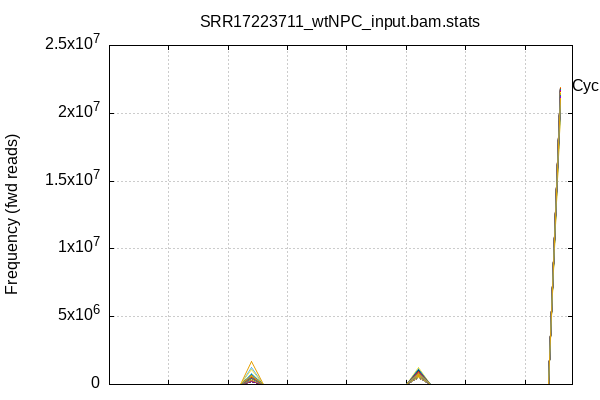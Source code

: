 
            set terminal png size 600,400 truecolor
            set output "SRR17223711_wtNPC_input_stats/quals3.png"
            set grid xtics ytics y2tics back lc rgb "#cccccc"
            set multiplot
            
            set title "SRR17223711_wtNPC_input.bam.stats" noenhanced
            set ylabel "Frequency (fwd reads)"
            set label "Cycle 6" at 38+1,21897331
            unset xlabel
            set xrange [0:39]
            set format x ""
            plot '-' using 1:2:3 with lines linecolor variable title ''
        1	0	1
2	0	1
3	0	1
4	0	1
5	0	1
6	0	1
7	0	1
8	0	1
9	0	1
10	0	1
11	0	1
12	409642	1
13	0	1
14	0	1
15	0	1
16	0	1
17	0	1
18	0	1
19	0	1
20	0	1
21	0	1
22	0	1
23	0	1
24	0	1
25	0	1
26	608706	1
27	0	1
28	0	1
29	0	1
30	0	1
31	0	1
32	0	1
33	0	1
34	0	1
35	0	1
36	0	1
37	0	1
38	21572970	1

1	0	2
2	0	2
3	5077	2
4	0	2
5	0	2
6	0	2
7	0	2
8	0	2
9	0	2
10	0	2
11	0	2
12	321095	2
13	0	2
14	0	2
15	0	2
16	0	2
17	0	2
18	0	2
19	0	2
20	0	2
21	0	2
22	0	2
23	0	2
24	0	2
25	0	2
26	593627	2
27	0	2
28	0	2
29	0	2
30	0	2
31	0	2
32	0	2
33	0	2
34	0	2
35	0	2
36	0	2
37	0	2
38	21671519	2

1	0	3
2	0	3
3	585	3
4	0	3
5	0	3
6	0	3
7	0	3
8	0	3
9	0	3
10	0	3
11	0	3
12	264171	3
13	0	3
14	0	3
15	0	3
16	0	3
17	0	3
18	0	3
19	0	3
20	0	3
21	0	3
22	0	3
23	0	3
24	0	3
25	0	3
26	544613	3
27	0	3
28	0	3
29	0	3
30	0	3
31	0	3
32	0	3
33	0	3
34	0	3
35	0	3
36	0	3
37	0	3
38	21781949	3

1	0	4
2	0	4
3	0	4
4	0	4
5	0	4
6	0	4
7	0	4
8	0	4
9	0	4
10	0	4
11	0	4
12	223909	4
13	0	4
14	0	4
15	0	4
16	0	4
17	0	4
18	0	4
19	0	4
20	0	4
21	0	4
22	0	4
23	0	4
24	0	4
25	0	4
26	507770	4
27	0	4
28	0	4
29	0	4
30	0	4
31	0	4
32	0	4
33	0	4
34	0	4
35	0	4
36	0	4
37	0	4
38	21859639	4

1	0	5
2	0	5
3	0	5
4	0	5
5	0	5
6	0	5
7	0	5
8	0	5
9	0	5
10	0	5
11	0	5
12	214135	5
13	0	5
14	0	5
15	0	5
16	0	5
17	0	5
18	0	5
19	0	5
20	0	5
21	0	5
22	0	5
23	0	5
24	0	5
25	0	5
26	505819	5
27	0	5
28	0	5
29	0	5
30	0	5
31	0	5
32	0	5
33	0	5
34	0	5
35	0	5
36	0	5
37	0	5
38	21871364	5

1	0	6
2	0	6
3	0	6
4	0	6
5	0	6
6	0	6
7	0	6
8	0	6
9	0	6
10	0	6
11	0	6
12	202232	6
13	0	6
14	0	6
15	0	6
16	0	6
17	0	6
18	0	6
19	0	6
20	0	6
21	0	6
22	0	6
23	0	6
24	0	6
25	0	6
26	491755	6
27	0	6
28	0	6
29	0	6
30	0	6
31	0	6
32	0	6
33	0	6
34	0	6
35	0	6
36	0	6
37	0	6
38	21897331	6

1	0	7
2	0	7
3	0	7
4	0	7
5	0	7
6	0	7
7	0	7
8	0	7
9	0	7
10	0	7
11	0	7
12	203295	7
13	0	7
14	0	7
15	0	7
16	0	7
17	0	7
18	0	7
19	0	7
20	0	7
21	0	7
22	0	7
23	0	7
24	0	7
25	0	7
26	510451	7
27	0	7
28	0	7
29	0	7
30	0	7
31	0	7
32	0	7
33	0	7
34	0	7
35	0	7
36	0	7
37	0	7
38	21877572	7

1	0	8
2	0	8
3	0	8
4	0	8
5	0	8
6	0	8
7	0	8
8	0	8
9	0	8
10	0	8
11	0	8
12	195783	8
13	0	8
14	0	8
15	0	8
16	0	8
17	0	8
18	0	8
19	0	8
20	0	8
21	0	8
22	0	8
23	0	8
24	0	8
25	0	8
26	511557	8
27	0	8
28	0	8
29	0	8
30	0	8
31	0	8
32	0	8
33	0	8
34	0	8
35	0	8
36	0	8
37	0	8
38	21883978	8

1	0	9
2	0	9
3	0	9
4	0	9
5	0	9
6	0	9
7	0	9
8	0	9
9	0	9
10	0	9
11	0	9
12	201667	9
13	0	9
14	0	9
15	0	9
16	0	9
17	0	9
18	0	9
19	0	9
20	0	9
21	0	9
22	0	9
23	0	9
24	0	9
25	0	9
26	508690	9
27	0	9
28	0	9
29	0	9
30	0	9
31	0	9
32	0	9
33	0	9
34	0	9
35	0	9
36	0	9
37	0	9
38	21880961	9

1	0	10
2	0	10
3	0	10
4	0	10
5	0	10
6	0	10
7	0	10
8	0	10
9	0	10
10	0	10
11	0	10
12	204458	10
13	0	10
14	0	10
15	0	10
16	0	10
17	0	10
18	0	10
19	0	10
20	0	10
21	0	10
22	0	10
23	0	10
24	0	10
25	0	10
26	544128	10
27	0	10
28	0	10
29	0	10
30	0	10
31	0	10
32	0	10
33	0	10
34	0	10
35	0	10
36	0	10
37	0	10
38	21842732	10

1	0	11
2	0	11
3	382	11
4	0	11
5	0	11
6	0	11
7	0	11
8	0	11
9	0	11
10	0	11
11	0	11
12	206518	11
13	0	11
14	0	11
15	0	11
16	0	11
17	0	11
18	0	11
19	0	11
20	0	11
21	0	11
22	0	11
23	0	11
24	0	11
25	0	11
26	525142	11
27	0	11
28	0	11
29	0	11
30	0	11
31	0	11
32	0	11
33	0	11
34	0	11
35	0	11
36	0	11
37	0	11
38	21859276	11

1	0	12
2	0	12
3	0	12
4	0	12
5	0	12
6	0	12
7	0	12
8	0	12
9	0	12
10	0	12
11	0	12
12	203147	12
13	0	12
14	0	12
15	0	12
16	0	12
17	0	12
18	0	12
19	0	12
20	0	12
21	0	12
22	0	12
23	0	12
24	0	12
25	0	12
26	517310	12
27	0	12
28	0	12
29	0	12
30	0	12
31	0	12
32	0	12
33	0	12
34	0	12
35	0	12
36	0	12
37	0	12
38	21870861	12

1	0	13
2	0	13
3	228	13
4	0	13
5	0	13
6	0	13
7	0	13
8	0	13
9	0	13
10	0	13
11	0	13
12	203823	13
13	0	13
14	0	13
15	0	13
16	0	13
17	0	13
18	0	13
19	0	13
20	0	13
21	0	13
22	0	13
23	0	13
24	0	13
25	0	13
26	528987	13
27	0	13
28	0	13
29	0	13
30	0	13
31	0	13
32	0	13
33	0	13
34	0	13
35	0	13
36	0	13
37	0	13
38	21858280	13

1	0	14
2	0	14
3	0	14
4	0	14
5	0	14
6	0	14
7	0	14
8	0	14
9	0	14
10	0	14
11	0	14
12	207449	14
13	0	14
14	0	14
15	0	14
16	0	14
17	0	14
18	0	14
19	0	14
20	0	14
21	0	14
22	0	14
23	0	14
24	0	14
25	0	14
26	532751	14
27	0	14
28	0	14
29	0	14
30	0	14
31	0	14
32	0	14
33	0	14
34	0	14
35	0	14
36	0	14
37	0	14
38	21851118	14

1	0	15
2	0	15
3	0	15
4	0	15
5	0	15
6	0	15
7	0	15
8	0	15
9	0	15
10	0	15
11	0	15
12	206352	15
13	0	15
14	0	15
15	0	15
16	0	15
17	0	15
18	0	15
19	0	15
20	0	15
21	0	15
22	0	15
23	0	15
24	0	15
25	0	15
26	534645	15
27	0	15
28	0	15
29	0	15
30	0	15
31	0	15
32	0	15
33	0	15
34	0	15
35	0	15
36	0	15
37	0	15
38	21850321	15

1	0	16
2	0	16
3	0	16
4	0	16
5	0	16
6	0	16
7	0	16
8	0	16
9	0	16
10	0	16
11	0	16
12	207374	16
13	0	16
14	0	16
15	0	16
16	0	16
17	0	16
18	0	16
19	0	16
20	0	16
21	0	16
22	0	16
23	0	16
24	0	16
25	0	16
26	530656	16
27	0	16
28	0	16
29	0	16
30	0	16
31	0	16
32	0	16
33	0	16
34	0	16
35	0	16
36	0	16
37	0	16
38	21853288	16

1	0	17
2	0	17
3	0	17
4	0	17
5	0	17
6	0	17
7	0	17
8	0	17
9	0	17
10	0	17
11	0	17
12	217458	17
13	0	17
14	0	17
15	0	17
16	0	17
17	0	17
18	0	17
19	0	17
20	0	17
21	0	17
22	0	17
23	0	17
24	0	17
25	0	17
26	542553	17
27	0	17
28	0	17
29	0	17
30	0	17
31	0	17
32	0	17
33	0	17
34	0	17
35	0	17
36	0	17
37	0	17
38	21831307	17

1	0	18
2	0	18
3	0	18
4	0	18
5	0	18
6	0	18
7	0	18
8	0	18
9	0	18
10	0	18
11	0	18
12	219673	18
13	0	18
14	0	18
15	0	18
16	0	18
17	0	18
18	0	18
19	0	18
20	0	18
21	0	18
22	0	18
23	0	18
24	0	18
25	0	18
26	555030	18
27	0	18
28	0	18
29	0	18
30	0	18
31	0	18
32	0	18
33	0	18
34	0	18
35	0	18
36	0	18
37	0	18
38	21816615	18

1	0	19
2	0	19
3	0	19
4	0	19
5	0	19
6	0	19
7	0	19
8	0	19
9	0	19
10	0	19
11	0	19
12	214937	19
13	0	19
14	0	19
15	0	19
16	0	19
17	0	19
18	0	19
19	0	19
20	0	19
21	0	19
22	0	19
23	0	19
24	0	19
25	0	19
26	542380	19
27	0	19
28	0	19
29	0	19
30	0	19
31	0	19
32	0	19
33	0	19
34	0	19
35	0	19
36	0	19
37	0	19
38	21834001	19

1	0	20
2	0	20
3	0	20
4	0	20
5	0	20
6	0	20
7	0	20
8	0	20
9	0	20
10	0	20
11	0	20
12	231185	20
13	0	20
14	0	20
15	0	20
16	0	20
17	0	20
18	0	20
19	0	20
20	0	20
21	0	20
22	0	20
23	0	20
24	0	20
25	0	20
26	569793	20
27	0	20
28	0	20
29	0	20
30	0	20
31	0	20
32	0	20
33	0	20
34	0	20
35	0	20
36	0	20
37	0	20
38	21790340	20

1	0	21
2	0	21
3	0	21
4	0	21
5	0	21
6	0	21
7	0	21
8	0	21
9	0	21
10	0	21
11	0	21
12	222843	21
13	0	21
14	0	21
15	0	21
16	0	21
17	0	21
18	0	21
19	0	21
20	0	21
21	0	21
22	0	21
23	0	21
24	0	21
25	0	21
26	551418	21
27	0	21
28	0	21
29	0	21
30	0	21
31	0	21
32	0	21
33	0	21
34	0	21
35	0	21
36	0	21
37	0	21
38	21817057	21

1	0	22
2	0	22
3	0	22
4	0	22
5	0	22
6	0	22
7	0	22
8	0	22
9	0	22
10	0	22
11	0	22
12	231481	22
13	0	22
14	0	22
15	0	22
16	0	22
17	0	22
18	0	22
19	0	22
20	0	22
21	0	22
22	0	22
23	0	22
24	0	22
25	0	22
26	575382	22
27	0	22
28	0	22
29	0	22
30	0	22
31	0	22
32	0	22
33	0	22
34	0	22
35	0	22
36	0	22
37	0	22
38	21784455	22

1	0	23
2	0	23
3	0	23
4	0	23
5	0	23
6	0	23
7	0	23
8	0	23
9	0	23
10	0	23
11	0	23
12	228453	23
13	0	23
14	0	23
15	0	23
16	0	23
17	0	23
18	0	23
19	0	23
20	0	23
21	0	23
22	0	23
23	0	23
24	0	23
25	0	23
26	563404	23
27	0	23
28	0	23
29	0	23
30	0	23
31	0	23
32	0	23
33	0	23
34	0	23
35	0	23
36	0	23
37	0	23
38	21799461	23

1	0	24
2	0	24
3	0	24
4	0	24
5	0	24
6	0	24
7	0	24
8	0	24
9	0	24
10	0	24
11	0	24
12	240750	24
13	0	24
14	0	24
15	0	24
16	0	24
17	0	24
18	0	24
19	0	24
20	0	24
21	0	24
22	0	24
23	0	24
24	0	24
25	0	24
26	578081	24
27	0	24
28	0	24
29	0	24
30	0	24
31	0	24
32	0	24
33	0	24
34	0	24
35	0	24
36	0	24
37	0	24
38	21772487	24

1	0	25
2	0	25
3	0	25
4	0	25
5	0	25
6	0	25
7	0	25
8	0	25
9	0	25
10	0	25
11	0	25
12	251528	25
13	0	25
14	0	25
15	0	25
16	0	25
17	0	25
18	0	25
19	0	25
20	0	25
21	0	25
22	0	25
23	0	25
24	0	25
25	0	25
26	591312	25
27	0	25
28	0	25
29	0	25
30	0	25
31	0	25
32	0	25
33	0	25
34	0	25
35	0	25
36	0	25
37	0	25
38	21748478	25

1	0	26
2	0	26
3	0	26
4	0	26
5	0	26
6	0	26
7	0	26
8	0	26
9	0	26
10	0	26
11	0	26
12	276976	26
13	0	26
14	0	26
15	0	26
16	0	26
17	0	26
18	0	26
19	0	26
20	0	26
21	0	26
22	0	26
23	0	26
24	0	26
25	0	26
26	585765	26
27	0	26
28	0	26
29	0	26
30	0	26
31	0	26
32	0	26
33	0	26
34	0	26
35	0	26
36	0	26
37	0	26
38	21728577	26

1	0	27
2	0	27
3	0	27
4	0	27
5	0	27
6	0	27
7	0	27
8	0	27
9	0	27
10	0	27
11	0	27
12	283812	27
13	0	27
14	0	27
15	0	27
16	0	27
17	0	27
18	0	27
19	0	27
20	0	27
21	0	27
22	0	27
23	0	27
24	0	27
25	0	27
26	594374	27
27	0	27
28	0	27
29	0	27
30	0	27
31	0	27
32	0	27
33	0	27
34	0	27
35	0	27
36	0	27
37	0	27
38	21713132	27

1	0	28
2	0	28
3	0	28
4	0	28
5	0	28
6	0	28
7	0	28
8	0	28
9	0	28
10	0	28
11	0	28
12	287679	28
13	0	28
14	0	28
15	0	28
16	0	28
17	0	28
18	0	28
19	0	28
20	0	28
21	0	28
22	0	28
23	0	28
24	0	28
25	0	28
26	611885	28
27	0	28
28	0	28
29	0	28
30	0	28
31	0	28
32	0	28
33	0	28
34	0	28
35	0	28
36	0	28
37	0	28
38	21691754	28

1	0	29
2	0	29
3	0	29
4	0	29
5	0	29
6	0	29
7	0	29
8	0	29
9	0	29
10	0	29
11	0	29
12	297052	29
13	0	29
14	0	29
15	0	29
16	0	29
17	0	29
18	0	29
19	0	29
20	0	29
21	0	29
22	0	29
23	0	29
24	0	29
25	0	29
26	600586	29
27	0	29
28	0	29
29	0	29
30	0	29
31	0	29
32	0	29
33	0	29
34	0	29
35	0	29
36	0	29
37	0	29
38	21693680	29

1	0	30
2	0	30
3	0	30
4	0	30
5	0	30
6	0	30
7	0	30
8	0	30
9	0	30
10	0	30
11	0	30
12	308962	30
13	0	30
14	0	30
15	0	30
16	0	30
17	0	30
18	0	30
19	0	30
20	0	30
21	0	30
22	0	30
23	0	30
24	0	30
25	0	30
26	623270	30
27	0	30
28	0	30
29	0	30
30	0	30
31	0	30
32	0	30
33	0	30
34	0	30
35	0	30
36	0	30
37	0	30
38	21659086	30

1	0	31
2	0	31
3	0	31
4	0	31
5	0	31
6	0	31
7	0	31
8	0	31
9	0	31
10	0	31
11	0	31
12	305673	31
13	0	31
14	0	31
15	0	31
16	0	31
17	0	31
18	0	31
19	0	31
20	0	31
21	0	31
22	0	31
23	0	31
24	0	31
25	0	31
26	608653	31
27	0	31
28	0	31
29	0	31
30	0	31
31	0	31
32	0	31
33	0	31
34	0	31
35	0	31
36	0	31
37	0	31
38	21676992	31

1	0	32
2	0	32
3	0	32
4	0	32
5	0	32
6	0	32
7	0	32
8	0	32
9	0	32
10	0	32
11	0	32
12	307260	32
13	0	32
14	0	32
15	0	32
16	0	32
17	0	32
18	0	32
19	0	32
20	0	32
21	0	32
22	0	32
23	0	32
24	0	32
25	0	32
26	620420	32
27	0	32
28	0	32
29	0	32
30	0	32
31	0	32
32	0	32
33	0	32
34	0	32
35	0	32
36	0	32
37	0	32
38	21663638	32

1	0	33
2	0	33
3	0	33
4	0	33
5	0	33
6	0	33
7	0	33
8	0	33
9	0	33
10	0	33
11	0	33
12	313624	33
13	0	33
14	0	33
15	0	33
16	0	33
17	0	33
18	0	33
19	0	33
20	0	33
21	0	33
22	0	33
23	0	33
24	0	33
25	0	33
26	612447	33
27	0	33
28	0	33
29	0	33
30	0	33
31	0	33
32	0	33
33	0	33
34	0	33
35	0	33
36	0	33
37	0	33
38	21665247	33

1	0	34
2	0	34
3	0	34
4	0	34
5	0	34
6	0	34
7	0	34
8	0	34
9	0	34
10	0	34
11	0	34
12	341436	34
13	0	34
14	0	34
15	0	34
16	0	34
17	0	34
18	0	34
19	0	34
20	0	34
21	0	34
22	0	34
23	0	34
24	0	34
25	0	34
26	646667	34
27	0	34
28	0	34
29	0	34
30	0	34
31	0	34
32	0	34
33	0	34
34	0	34
35	0	34
36	0	34
37	0	34
38	21603215	34

1	0	35
2	0	35
3	0	35
4	0	35
5	0	35
6	0	35
7	0	35
8	0	35
9	0	35
10	0	35
11	0	35
12	334847	35
13	0	35
14	0	35
15	0	35
16	0	35
17	0	35
18	0	35
19	0	35
20	0	35
21	0	35
22	0	35
23	0	35
24	0	35
25	0	35
26	623334	35
27	0	35
28	0	35
29	0	35
30	0	35
31	0	35
32	0	35
33	0	35
34	0	35
35	0	35
36	0	35
37	0	35
38	21633137	35

1	0	36
2	0	36
3	0	36
4	0	36
5	0	36
6	0	36
7	0	36
8	0	36
9	0	36
10	0	36
11	0	36
12	330861	36
13	0	36
14	0	36
15	0	36
16	0	36
17	0	36
18	0	36
19	0	36
20	0	36
21	0	36
22	0	36
23	0	36
24	0	36
25	0	36
26	624233	36
27	0	36
28	0	36
29	0	36
30	0	36
31	0	36
32	0	36
33	0	36
34	0	36
35	0	36
36	0	36
37	0	36
38	21636224	36

1	0	37
2	0	37
3	0	37
4	0	37
5	0	37
6	0	37
7	0	37
8	0	37
9	0	37
10	0	37
11	0	37
12	354673	37
13	0	37
14	0	37
15	0	37
16	0	37
17	0	37
18	0	37
19	0	37
20	0	37
21	0	37
22	0	37
23	0	37
24	0	37
25	0	37
26	648733	37
27	0	37
28	0	37
29	0	37
30	0	37
31	0	37
32	0	37
33	0	37
34	0	37
35	0	37
36	0	37
37	0	37
38	21587912	37

1	0	38
2	0	38
3	0	38
4	0	38
5	0	38
6	0	38
7	0	38
8	0	38
9	0	38
10	0	38
11	0	38
12	356866	38
13	0	38
14	0	38
15	0	38
16	0	38
17	0	38
18	0	38
19	0	38
20	0	38
21	0	38
22	0	38
23	0	38
24	0	38
25	0	38
26	643221	38
27	0	38
28	0	38
29	0	38
30	0	38
31	0	38
32	0	38
33	0	38
34	0	38
35	0	38
36	0	38
37	0	38
38	21591231	38

1	0	39
2	0	39
3	24	39
4	0	39
5	0	39
6	0	39
7	0	39
8	0	39
9	0	39
10	0	39
11	0	39
12	356199	39
13	0	39
14	0	39
15	0	39
16	0	39
17	0	39
18	0	39
19	0	39
20	0	39
21	0	39
22	0	39
23	0	39
24	0	39
25	0	39
26	642559	39
27	0	39
28	0	39
29	0	39
30	0	39
31	0	39
32	0	39
33	0	39
34	0	39
35	0	39
36	0	39
37	0	39
38	21592536	39

1	0	40
2	0	40
3	0	40
4	0	40
5	0	40
6	0	40
7	0	40
8	0	40
9	0	40
10	0	40
11	0	40
12	381401	40
13	0	40
14	0	40
15	0	40
16	0	40
17	0	40
18	0	40
19	0	40
20	0	40
21	0	40
22	0	40
23	0	40
24	0	40
25	0	40
26	717447	40
27	0	40
28	0	40
29	0	40
30	0	40
31	0	40
32	0	40
33	0	40
34	0	40
35	0	40
36	0	40
37	0	40
38	21492470	40

1	0	41
2	0	41
3	8	41
4	0	41
5	0	41
6	0	41
7	0	41
8	0	41
9	0	41
10	0	41
11	0	41
12	405496	41
13	0	41
14	0	41
15	0	41
16	0	41
17	0	41
18	0	41
19	0	41
20	0	41
21	0	41
22	0	41
23	0	41
24	0	41
25	0	41
26	743898	41
27	0	41
28	0	41
29	0	41
30	0	41
31	0	41
32	0	41
33	0	41
34	0	41
35	0	41
36	0	41
37	0	41
38	21441916	41

1	0	42
2	0	42
3	0	42
4	0	42
5	0	42
6	0	42
7	0	42
8	0	42
9	0	42
10	0	42
11	0	42
12	408133	42
13	0	42
14	0	42
15	0	42
16	0	42
17	0	42
18	0	42
19	0	42
20	0	42
21	0	42
22	0	42
23	0	42
24	0	42
25	0	42
26	686922	42
27	0	42
28	0	42
29	0	42
30	0	42
31	0	42
32	0	42
33	0	42
34	0	42
35	0	42
36	0	42
37	0	42
38	21496263	42

1	0	43
2	0	43
3	0	43
4	0	43
5	0	43
6	0	43
7	0	43
8	0	43
9	0	43
10	0	43
11	0	43
12	1227893	43
13	0	43
14	0	43
15	0	43
16	0	43
17	0	43
18	0	43
19	0	43
20	0	43
21	0	43
22	0	43
23	0	43
24	0	43
25	0	43
26	872444	43
27	0	43
28	0	43
29	0	43
30	0	43
31	0	43
32	0	43
33	0	43
34	0	43
35	0	43
36	0	43
37	0	43
38	20490981	43

1	0	44
2	0	44
3	0	44
4	0	44
5	0	44
6	0	44
7	0	44
8	0	44
9	0	44
10	0	44
11	0	44
12	515965	44
13	0	44
14	0	44
15	0	44
16	0	44
17	0	44
18	0	44
19	0	44
20	0	44
21	0	44
22	0	44
23	0	44
24	0	44
25	0	44
26	840716	44
27	0	44
28	0	44
29	0	44
30	0	44
31	0	44
32	0	44
33	0	44
34	0	44
35	0	44
36	0	44
37	0	44
38	21234637	44

1	0	45
2	0	45
3	33	45
4	0	45
5	0	45
6	0	45
7	0	45
8	0	45
9	0	45
10	0	45
11	0	45
12	397865	45
13	0	45
14	0	45
15	0	45
16	0	45
17	0	45
18	0	45
19	0	45
20	0	45
21	0	45
22	0	45
23	0	45
24	0	45
25	0	45
26	681734	45
27	0	45
28	0	45
29	0	45
30	0	45
31	0	45
32	0	45
33	0	45
34	0	45
35	0	45
36	0	45
37	0	45
38	21511686	45

1	0	46
2	0	46
3	0	46
4	0	46
5	0	46
6	0	46
7	0	46
8	0	46
9	0	46
10	0	46
11	0	46
12	464360	46
13	0	46
14	0	46
15	0	46
16	0	46
17	0	46
18	0	46
19	0	46
20	0	46
21	0	46
22	0	46
23	0	46
24	0	46
25	0	46
26	780462	46
27	0	46
28	0	46
29	0	46
30	0	46
31	0	46
32	0	46
33	0	46
34	0	46
35	0	46
36	0	46
37	0	46
38	21346496	46

1	0	47
2	0	47
3	0	47
4	0	47
5	0	47
6	0	47
7	0	47
8	0	47
9	0	47
10	0	47
11	0	47
12	455690	47
13	0	47
14	0	47
15	0	47
16	0	47
17	0	47
18	0	47
19	0	47
20	0	47
21	0	47
22	0	47
23	0	47
24	0	47
25	0	47
26	820761	47
27	0	47
28	0	47
29	0	47
30	0	47
31	0	47
32	0	47
33	0	47
34	0	47
35	0	47
36	0	47
37	0	47
38	21314867	47

1	0	48
2	0	48
3	0	48
4	0	48
5	0	48
6	0	48
7	0	48
8	0	48
9	0	48
10	0	48
11	0	48
12	413507	48
13	0	48
14	0	48
15	0	48
16	0	48
17	0	48
18	0	48
19	0	48
20	0	48
21	0	48
22	0	48
23	0	48
24	0	48
25	0	48
26	701018	48
27	0	48
28	0	48
29	0	48
30	0	48
31	0	48
32	0	48
33	0	48
34	0	48
35	0	48
36	0	48
37	0	48
38	21476793	48

1	0	49
2	0	49
3	0	49
4	0	49
5	0	49
6	0	49
7	0	49
8	0	49
9	0	49
10	0	49
11	0	49
12	443993	49
13	0	49
14	0	49
15	0	49
16	0	49
17	0	49
18	0	49
19	0	49
20	0	49
21	0	49
22	0	49
23	0	49
24	0	49
25	0	49
26	746246	49
27	0	49
28	0	49
29	0	49
30	0	49
31	0	49
32	0	49
33	0	49
34	0	49
35	0	49
36	0	49
37	0	49
38	21401079	49

1	0	50
2	0	50
3	0	50
4	0	50
5	0	50
6	0	50
7	0	50
8	0	50
9	0	50
10	0	50
11	0	50
12	439568	50
13	0	50
14	0	50
15	0	50
16	0	50
17	0	50
18	0	50
19	0	50
20	0	50
21	0	50
22	0	50
23	0	50
24	0	50
25	0	50
26	757158	50
27	0	50
28	0	50
29	0	50
30	0	50
31	0	50
32	0	50
33	0	50
34	0	50
35	0	50
36	0	50
37	0	50
38	21394592	50

1	0	51
2	0	51
3	0	51
4	0	51
5	0	51
6	0	51
7	0	51
8	0	51
9	0	51
10	0	51
11	0	51
12	431645	51
13	0	51
14	0	51
15	0	51
16	0	51
17	0	51
18	0	51
19	0	51
20	0	51
21	0	51
22	0	51
23	0	51
24	0	51
25	0	51
26	721363	51
27	0	51
28	0	51
29	0	51
30	0	51
31	0	51
32	0	51
33	0	51
34	0	51
35	0	51
36	0	51
37	0	51
38	21438310	51

1	0	52
2	0	52
3	0	52
4	0	52
5	0	52
6	0	52
7	0	52
8	0	52
9	0	52
10	0	52
11	0	52
12	433712	52
13	0	52
14	0	52
15	0	52
16	0	52
17	0	52
18	0	52
19	0	52
20	0	52
21	0	52
22	0	52
23	0	52
24	0	52
25	0	52
26	693156	52
27	0	52
28	0	52
29	0	52
30	0	52
31	0	52
32	0	52
33	0	52
34	0	52
35	0	52
36	0	52
37	0	52
38	21464450	52

1	0	53
2	0	53
3	0	53
4	0	53
5	0	53
6	0	53
7	0	53
8	0	53
9	0	53
10	0	53
11	0	53
12	532614	53
13	0	53
14	0	53
15	0	53
16	0	53
17	0	53
18	0	53
19	0	53
20	0	53
21	0	53
22	0	53
23	0	53
24	0	53
25	0	53
26	841372	53
27	0	53
28	0	53
29	0	53
30	0	53
31	0	53
32	0	53
33	0	53
34	0	53
35	0	53
36	0	53
37	0	53
38	21217332	53

1	0	54
2	0	54
3	0	54
4	0	54
5	0	54
6	0	54
7	0	54
8	0	54
9	0	54
10	0	54
11	0	54
12	474125	54
13	0	54
14	0	54
15	0	54
16	0	54
17	0	54
18	0	54
19	0	54
20	0	54
21	0	54
22	0	54
23	0	54
24	0	54
25	0	54
26	797645	54
27	0	54
28	0	54
29	0	54
30	0	54
31	0	54
32	0	54
33	0	54
34	0	54
35	0	54
36	0	54
37	0	54
38	21319548	54

1	0	55
2	0	55
3	0	55
4	0	55
5	0	55
6	0	55
7	0	55
8	0	55
9	0	55
10	0	55
11	0	55
12	588046	55
13	0	55
14	0	55
15	0	55
16	0	55
17	0	55
18	0	55
19	0	55
20	0	55
21	0	55
22	0	55
23	0	55
24	0	55
25	0	55
26	923239	55
27	0	55
28	0	55
29	0	55
30	0	55
31	0	55
32	0	55
33	0	55
34	0	55
35	0	55
36	0	55
37	0	55
38	21080033	55

1	0	56
2	0	56
3	0	56
4	0	56
5	0	56
6	0	56
7	0	56
8	0	56
9	0	56
10	0	56
11	0	56
12	595383	56
13	0	56
14	0	56
15	0	56
16	0	56
17	0	56
18	0	56
19	0	56
20	0	56
21	0	56
22	0	56
23	0	56
24	0	56
25	0	56
26	907386	56
27	0	56
28	0	56
29	0	56
30	0	56
31	0	56
32	0	56
33	0	56
34	0	56
35	0	56
36	0	56
37	0	56
38	21088549	56

1	0	57
2	0	57
3	0	57
4	0	57
5	0	57
6	0	57
7	0	57
8	0	57
9	0	57
10	0	57
11	0	57
12	582084	57
13	0	57
14	0	57
15	0	57
16	0	57
17	0	57
18	0	57
19	0	57
20	0	57
21	0	57
22	0	57
23	0	57
24	0	57
25	0	57
26	992645	57
27	0	57
28	0	57
29	0	57
30	0	57
31	0	57
32	0	57
33	0	57
34	0	57
35	0	57
36	0	57
37	0	57
38	21016589	57

1	0	58
2	0	58
3	0	58
4	0	58
5	0	58
6	0	58
7	0	58
8	0	58
9	0	58
10	0	58
11	0	58
12	760401	58
13	0	58
14	0	58
15	0	58
16	0	58
17	0	58
18	0	58
19	0	58
20	0	58
21	0	58
22	0	58
23	0	58
24	0	58
25	0	58
26	1046778	58
27	0	58
28	0	58
29	0	58
30	0	58
31	0	58
32	0	58
33	0	58
34	0	58
35	0	58
36	0	58
37	0	58
38	20784139	58

1	0	59
2	0	59
3	0	59
4	0	59
5	0	59
6	0	59
7	0	59
8	0	59
9	0	59
10	0	59
11	0	59
12	522406	59
13	0	59
14	0	59
15	0	59
16	0	59
17	0	59
18	0	59
19	0	59
20	0	59
21	0	59
22	0	59
23	0	59
24	0	59
25	0	59
26	766738	59
27	0	59
28	0	59
29	0	59
30	0	59
31	0	59
32	0	59
33	0	59
34	0	59
35	0	59
36	0	59
37	0	59
38	21302174	59

1	0	60
2	0	60
3	0	60
4	0	60
5	0	60
6	0	60
7	0	60
8	0	60
9	0	60
10	0	60
11	0	60
12	553350	60
13	0	60
14	0	60
15	0	60
16	0	60
17	0	60
18	0	60
19	0	60
20	0	60
21	0	60
22	0	60
23	0	60
24	0	60
25	0	60
26	917850	60
27	0	60
28	0	60
29	0	60
30	0	60
31	0	60
32	0	60
33	0	60
34	0	60
35	0	60
36	0	60
37	0	60
38	21120118	60

1	0	61
2	0	61
3	1271	61
4	0	61
5	0	61
6	0	61
7	0	61
8	0	61
9	0	61
10	0	61
11	0	61
12	764971	61
13	0	61
14	0	61
15	0	61
16	0	61
17	0	61
18	0	61
19	0	61
20	0	61
21	0	61
22	0	61
23	0	61
24	0	61
25	0	61
26	1029205	61
27	0	61
28	0	61
29	0	61
30	0	61
31	0	61
32	0	61
33	0	61
34	0	61
35	0	61
36	0	61
37	0	61
38	20795871	61

1	0	62
2	0	62
3	0	62
4	0	62
5	0	62
6	0	62
7	0	62
8	0	62
9	0	62
10	0	62
11	0	62
12	674920	62
13	0	62
14	0	62
15	0	62
16	0	62
17	0	62
18	0	62
19	0	62
20	0	62
21	0	62
22	0	62
23	0	62
24	0	62
25	0	62
26	940946	62
27	0	62
28	0	62
29	0	62
30	0	62
31	0	62
32	0	62
33	0	62
34	0	62
35	0	62
36	0	62
37	0	62
38	20975452	62

1	0	63
2	0	63
3	0	63
4	0	63
5	0	63
6	0	63
7	0	63
8	0	63
9	0	63
10	0	63
11	0	63
12	543775	63
13	0	63
14	0	63
15	0	63
16	0	63
17	0	63
18	0	63
19	0	63
20	0	63
21	0	63
22	0	63
23	0	63
24	0	63
25	0	63
26	799349	63
27	0	63
28	0	63
29	0	63
30	0	63
31	0	63
32	0	63
33	0	63
34	0	63
35	0	63
36	0	63
37	0	63
38	21248194	63

1	0	64
2	0	64
3	0	64
4	0	64
5	0	64
6	0	64
7	0	64
8	0	64
9	0	64
10	0	64
11	0	64
12	705885	64
13	0	64
14	0	64
15	0	64
16	0	64
17	0	64
18	0	64
19	0	64
20	0	64
21	0	64
22	0	64
23	0	64
24	0	64
25	0	64
26	1053658	64
27	0	64
28	0	64
29	0	64
30	0	64
31	0	64
32	0	64
33	0	64
34	0	64
35	0	64
36	0	64
37	0	64
38	20831775	64

1	0	65
2	0	65
3	232	65
4	0	65
5	0	65
6	0	65
7	0	65
8	0	65
9	0	65
10	0	65
11	0	65
12	602388	65
13	0	65
14	0	65
15	0	65
16	0	65
17	0	65
18	0	65
19	0	65
20	0	65
21	0	65
22	0	65
23	0	65
24	0	65
25	0	65
26	968636	65
27	0	65
28	0	65
29	0	65
30	0	65
31	0	65
32	0	65
33	0	65
34	0	65
35	0	65
36	0	65
37	0	65
38	21020062	65

1	0	66
2	0	66
3	0	66
4	0	66
5	0	66
6	0	66
7	0	66
8	0	66
9	0	66
10	0	66
11	0	66
12	711215	66
13	0	66
14	0	66
15	0	66
16	0	66
17	0	66
18	0	66
19	0	66
20	0	66
21	0	66
22	0	66
23	0	66
24	0	66
25	0	66
26	1096361	66
27	0	66
28	0	66
29	0	66
30	0	66
31	0	66
32	0	66
33	0	66
34	0	66
35	0	66
36	0	66
37	0	66
38	20783742	66

1	0	67
2	0	67
3	0	67
4	0	67
5	0	67
6	0	67
7	0	67
8	0	67
9	0	67
10	0	67
11	0	67
12	845217	67
13	0	67
14	0	67
15	0	67
16	0	67
17	0	67
18	0	67
19	0	67
20	0	67
21	0	67
22	0	67
23	0	67
24	0	67
25	0	67
26	1160611	67
27	0	67
28	0	67
29	0	67
30	0	67
31	0	67
32	0	67
33	0	67
34	0	67
35	0	67
36	0	67
37	0	67
38	20585490	67

1	0	68
2	0	68
3	0	68
4	0	68
5	0	68
6	0	68
7	0	68
8	0	68
9	0	68
10	0	68
11	0	68
12	1661808	68
13	0	68
14	0	68
15	0	68
16	0	68
17	0	68
18	0	68
19	0	68
20	0	68
21	0	68
22	0	68
23	0	68
24	0	68
25	0	68
26	833167	68
27	0	68
28	0	68
29	0	68
30	0	68
31	0	68
32	0	68
33	0	68
34	0	68
35	0	68
36	0	68
37	0	68
38	20096343	68

1	0	69
2	0	69
3	548	69
4	0	69
5	0	69
6	0	69
7	0	69
8	0	69
9	0	69
10	0	69
11	0	69
12	1130448	69
13	0	69
14	0	69
15	0	69
16	0	69
17	0	69
18	0	69
19	0	69
20	0	69
21	0	69
22	0	69
23	0	69
24	0	69
25	0	69
26	1228806	69
27	0	69
28	0	69
29	0	69
30	0	69
31	0	69
32	0	69
33	0	69
34	0	69
35	0	69
36	0	69
37	0	69
38	20231516	69

1	0	70
2	0	70
3	0	70
4	0	70
5	0	70
6	0	70
7	0	70
8	0	70
9	0	70
10	0	70
11	0	70
12	668183	70
13	0	70
14	0	70
15	0	70
16	0	70
17	0	70
18	0	70
19	0	70
20	0	70
21	0	70
22	0	70
23	0	70
24	0	70
25	0	70
26	1140366	70
27	0	70
28	0	70
29	0	70
30	0	70
31	0	70
32	0	70
33	0	70
34	0	70
35	0	70
36	0	70
37	0	70
38	20782769	70

1	0	71
2	0	71
3	0	71
4	0	71
5	0	71
6	0	71
7	0	71
8	0	71
9	0	71
10	0	71
11	0	71
12	572677	71
13	0	71
14	0	71
15	0	71
16	0	71
17	0	71
18	0	71
19	0	71
20	0	71
21	0	71
22	0	71
23	0	71
24	0	71
25	0	71
26	932867	71
27	0	71
28	0	71
29	0	71
30	0	71
31	0	71
32	0	71
33	0	71
34	0	71
35	0	71
36	0	71
37	0	71
38	21085774	71

1	0	72
2	0	72
3	0	72
4	0	72
5	0	72
6	0	72
7	0	72
8	0	72
9	0	72
10	0	72
11	0	72
12	544310	72
13	0	72
14	0	72
15	0	72
16	0	72
17	0	72
18	0	72
19	0	72
20	0	72
21	0	72
22	0	72
23	0	72
24	0	72
25	0	72
26	830812	72
27	0	72
28	0	72
29	0	72
30	0	72
31	0	72
32	0	72
33	0	72
34	0	72
35	0	72
36	0	72
37	0	72
38	21216196	72

1	0	73
2	0	73
3	0	73
4	0	73
5	0	73
6	0	73
7	0	73
8	0	73
9	0	73
10	0	73
11	0	73
12	538943	73
13	0	73
14	0	73
15	0	73
16	0	73
17	0	73
18	0	73
19	0	73
20	0	73
21	0	73
22	0	73
23	0	73
24	0	73
25	0	73
26	788063	73
27	0	73
28	0	73
29	0	73
30	0	73
31	0	73
32	0	73
33	0	73
34	0	73
35	0	73
36	0	73
37	0	73
38	21264312	73

1	0	74
2	0	74
3	0	74
4	0	74
5	0	74
6	0	74
7	0	74
8	0	74
9	0	74
10	0	74
11	0	74
12	527383	74
13	0	74
14	0	74
15	0	74
16	0	74
17	0	74
18	0	74
19	0	74
20	0	74
21	0	74
22	0	74
23	0	74
24	0	74
25	0	74
26	753911	74
27	0	74
28	0	74
29	0	74
30	0	74
31	0	74
32	0	74
33	0	74
34	0	74
35	0	74
36	0	74
37	0	74
38	21310024	74

1	0	75
2	0	75
3	1	75
4	0	75
5	0	75
6	0	75
7	0	75
8	0	75
9	0	75
10	0	75
11	0	75
12	536480	75
13	0	75
14	0	75
15	0	75
16	0	75
17	0	75
18	0	75
19	0	75
20	0	75
21	0	75
22	0	75
23	0	75
24	0	75
25	0	75
26	758494	75
27	0	75
28	0	75
29	0	75
30	0	75
31	0	75
32	0	75
33	0	75
34	0	75
35	0	75
36	0	75
37	0	75
38	21296343	75

1	0	76
2	0	76
3	0	76
4	0	76
5	0	76
6	0	76
7	0	76
8	0	76
9	0	76
10	0	76
11	0	76
12	545553	76
13	0	76
14	0	76
15	0	76
16	0	76
17	0	76
18	0	76
19	0	76
20	0	76
21	0	76
22	0	76
23	0	76
24	0	76
25	0	76
26	762830	76
27	0	76
28	0	76
29	0	76
30	0	76
31	0	76
32	0	76
33	0	76
34	0	76
35	0	76
36	0	76
37	0	76
38	21282935	76

1	0	77
2	0	77
3	0	77
4	0	77
5	0	77
6	0	77
7	0	77
8	0	77
9	0	77
10	0	77
11	0	77
12	545801	77
13	0	77
14	0	77
15	0	77
16	0	77
17	0	77
18	0	77
19	0	77
20	0	77
21	0	77
22	0	77
23	0	77
24	0	77
25	0	77
26	757959	77
27	0	77
28	0	77
29	0	77
30	0	77
31	0	77
32	0	77
33	0	77
34	0	77
35	0	77
36	0	77
37	0	77
38	21287558	77

1	0	78
2	0	78
3	0	78
4	0	78
5	0	78
6	0	78
7	0	78
8	0	78
9	0	78
10	0	78
11	0	78
12	544412	78
13	0	78
14	0	78
15	0	78
16	0	78
17	0	78
18	0	78
19	0	78
20	0	78
21	0	78
22	0	78
23	0	78
24	0	78
25	0	78
26	754409	78
27	0	78
28	0	78
29	0	78
30	0	78
31	0	78
32	0	78
33	0	78
34	0	78
35	0	78
36	0	78
37	0	78
38	21292497	78

1	0	79
2	0	79
3	135	79
4	0	79
5	0	79
6	0	79
7	0	79
8	0	79
9	0	79
10	0	79
11	0	79
12	544749	79
13	0	79
14	0	79
15	0	79
16	0	79
17	0	79
18	0	79
19	0	79
20	0	79
21	0	79
22	0	79
23	0	79
24	0	79
25	0	79
26	745940	79
27	0	79
28	0	79
29	0	79
30	0	79
31	0	79
32	0	79
33	0	79
34	0	79
35	0	79
36	0	79
37	0	79
38	21300494	79

1	0	80
2	0	80
3	0	80
4	0	80
5	0	80
6	0	80
7	0	80
8	0	80
9	0	80
10	0	80
11	0	80
12	553770	80
13	0	80
14	0	80
15	0	80
16	0	80
17	0	80
18	0	80
19	0	80
20	0	80
21	0	80
22	0	80
23	0	80
24	0	80
25	0	80
26	757178	80
27	0	80
28	0	80
29	0	80
30	0	80
31	0	80
32	0	80
33	0	80
34	0	80
35	0	80
36	0	80
37	0	80
38	21280370	80

1	0	81
2	0	81
3	0	81
4	0	81
5	0	81
6	0	81
7	0	81
8	0	81
9	0	81
10	0	81
11	0	81
12	561944	81
13	0	81
14	0	81
15	0	81
16	0	81
17	0	81
18	0	81
19	0	81
20	0	81
21	0	81
22	0	81
23	0	81
24	0	81
25	0	81
26	764003	81
27	0	81
28	0	81
29	0	81
30	0	81
31	0	81
32	0	81
33	0	81
34	0	81
35	0	81
36	0	81
37	0	81
38	21265371	81

1	0	82
2	0	82
3	0	82
4	0	82
5	0	82
6	0	82
7	0	82
8	0	82
9	0	82
10	0	82
11	0	82
12	558994	82
13	0	82
14	0	82
15	0	82
16	0	82
17	0	82
18	0	82
19	0	82
20	0	82
21	0	82
22	0	82
23	0	82
24	0	82
25	0	82
26	755395	82
27	0	82
28	0	82
29	0	82
30	0	82
31	0	82
32	0	82
33	0	82
34	0	82
35	0	82
36	0	82
37	0	82
38	21276929	82

1	0	83
2	0	83
3	117	83
4	0	83
5	0	83
6	0	83
7	0	83
8	0	83
9	0	83
10	0	83
11	0	83
12	564506	83
13	0	83
14	0	83
15	0	83
16	0	83
17	0	83
18	0	83
19	0	83
20	0	83
21	0	83
22	0	83
23	0	83
24	0	83
25	0	83
26	758387	83
27	0	83
28	0	83
29	0	83
30	0	83
31	0	83
32	0	83
33	0	83
34	0	83
35	0	83
36	0	83
37	0	83
38	21268308	83

1	0	84
2	0	84
3	0	84
4	0	84
5	0	84
6	0	84
7	0	84
8	0	84
9	0	84
10	0	84
11	0	84
12	575035	84
13	0	84
14	0	84
15	0	84
16	0	84
17	0	84
18	0	84
19	0	84
20	0	84
21	0	84
22	0	84
23	0	84
24	0	84
25	0	84
26	768861	84
27	0	84
28	0	84
29	0	84
30	0	84
31	0	84
32	0	84
33	0	84
34	0	84
35	0	84
36	0	84
37	0	84
38	21247422	84

1	0	85
2	0	85
3	0	85
4	0	85
5	0	85
6	0	85
7	0	85
8	0	85
9	0	85
10	0	85
11	0	85
12	580436	85
13	0	85
14	0	85
15	0	85
16	0	85
17	0	85
18	0	85
19	0	85
20	0	85
21	0	85
22	0	85
23	0	85
24	0	85
25	0	85
26	775816	85
27	0	85
28	0	85
29	0	85
30	0	85
31	0	85
32	0	85
33	0	85
34	0	85
35	0	85
36	0	85
37	0	85
38	21235066	85

1	0	86
2	0	86
3	0	86
4	0	86
5	0	86
6	0	86
7	0	86
8	0	86
9	0	86
10	0	86
11	0	86
12	588085	86
13	0	86
14	0	86
15	0	86
16	0	86
17	0	86
18	0	86
19	0	86
20	0	86
21	0	86
22	0	86
23	0	86
24	0	86
25	0	86
26	786135	86
27	0	86
28	0	86
29	0	86
30	0	86
31	0	86
32	0	86
33	0	86
34	0	86
35	0	86
36	0	86
37	0	86
38	21217098	86

1	0	87
2	0	87
3	0	87
4	0	87
5	0	87
6	0	87
7	0	87
8	0	87
9	0	87
10	0	87
11	0	87
12	594075	87
13	0	87
14	0	87
15	0	87
16	0	87
17	0	87
18	0	87
19	0	87
20	0	87
21	0	87
22	0	87
23	0	87
24	0	87
25	0	87
26	782857	87
27	0	87
28	0	87
29	0	87
30	0	87
31	0	87
32	0	87
33	0	87
34	0	87
35	0	87
36	0	87
37	0	87
38	21214386	87

1	0	88
2	0	88
3	0	88
4	0	88
5	0	88
6	0	88
7	0	88
8	0	88
9	0	88
10	0	88
11	0	88
12	591956	88
13	0	88
14	0	88
15	0	88
16	0	88
17	0	88
18	0	88
19	0	88
20	0	88
21	0	88
22	0	88
23	0	88
24	0	88
25	0	88
26	778229	88
27	0	88
28	0	88
29	0	88
30	0	88
31	0	88
32	0	88
33	0	88
34	0	88
35	0	88
36	0	88
37	0	88
38	21221133	88

1	0	89
2	0	89
3	29	89
4	0	89
5	0	89
6	0	89
7	0	89
8	0	89
9	0	89
10	0	89
11	0	89
12	592922	89
13	0	89
14	0	89
15	0	89
16	0	89
17	0	89
18	0	89
19	0	89
20	0	89
21	0	89
22	0	89
23	0	89
24	0	89
25	0	89
26	775106	89
27	0	89
28	0	89
29	0	89
30	0	89
31	0	89
32	0	89
33	0	89
34	0	89
35	0	89
36	0	89
37	0	89
38	21223261	89

1	0	90
2	0	90
3	0	90
4	0	90
5	0	90
6	0	90
7	0	90
8	0	90
9	0	90
10	0	90
11	0	90
12	604759	90
13	0	90
14	0	90
15	0	90
16	0	90
17	0	90
18	0	90
19	0	90
20	0	90
21	0	90
22	0	90
23	0	90
24	0	90
25	0	90
26	787963	90
27	0	90
28	0	90
29	0	90
30	0	90
31	0	90
32	0	90
33	0	90
34	0	90
35	0	90
36	0	90
37	0	90
38	21198596	90

1	0	91
2	0	91
3	0	91
4	0	91
5	0	91
6	0	91
7	0	91
8	0	91
9	0	91
10	0	91
11	0	91
12	627416	91
13	0	91
14	0	91
15	0	91
16	0	91
17	0	91
18	0	91
19	0	91
20	0	91
21	0	91
22	0	91
23	0	91
24	0	91
25	0	91
26	818129	91
27	0	91
28	0	91
29	0	91
30	0	91
31	0	91
32	0	91
33	0	91
34	0	91
35	0	91
36	0	91
37	0	91
38	21145773	91

1	0	92
2	0	92
3	0	92
4	0	92
5	0	92
6	0	92
7	0	92
8	0	92
9	0	92
10	0	92
11	0	92
12	622449	92
13	0	92
14	0	92
15	0	92
16	0	92
17	0	92
18	0	92
19	0	92
20	0	92
21	0	92
22	0	92
23	0	92
24	0	92
25	0	92
26	806861	92
27	0	92
28	0	92
29	0	92
30	0	92
31	0	92
32	0	92
33	0	92
34	0	92
35	0	92
36	0	92
37	0	92
38	21162008	92

1	0	93
2	0	93
3	0	93
4	0	93
5	0	93
6	0	93
7	0	93
8	0	93
9	0	93
10	0	93
11	0	93
12	629285	93
13	0	93
14	0	93
15	0	93
16	0	93
17	0	93
18	0	93
19	0	93
20	0	93
21	0	93
22	0	93
23	0	93
24	0	93
25	0	93
26	812638	93
27	0	93
28	0	93
29	0	93
30	0	93
31	0	93
32	0	93
33	0	93
34	0	93
35	0	93
36	0	93
37	0	93
38	21149395	93

1	0	94
2	0	94
3	0	94
4	0	94
5	0	94
6	0	94
7	0	94
8	0	94
9	0	94
10	0	94
11	0	94
12	630363	94
13	0	94
14	0	94
15	0	94
16	0	94
17	0	94
18	0	94
19	0	94
20	0	94
21	0	94
22	0	94
23	0	94
24	0	94
25	0	94
26	810721	94
27	0	94
28	0	94
29	0	94
30	0	94
31	0	94
32	0	94
33	0	94
34	0	94
35	0	94
36	0	94
37	0	94
38	21150234	94

1	0	95
2	0	95
3	0	95
4	0	95
5	0	95
6	0	95
7	0	95
8	0	95
9	0	95
10	0	95
11	0	95
12	638660	95
13	0	95
14	0	95
15	0	95
16	0	95
17	0	95
18	0	95
19	0	95
20	0	95
21	0	95
22	0	95
23	0	95
24	0	95
25	0	95
26	819734	95
27	0	95
28	0	95
29	0	95
30	0	95
31	0	95
32	0	95
33	0	95
34	0	95
35	0	95
36	0	95
37	0	95
38	21132924	95

1	0	96
2	0	96
3	0	96
4	0	96
5	0	96
6	0	96
7	0	96
8	0	96
9	0	96
10	0	96
11	0	96
12	644089	96
13	0	96
14	0	96
15	0	96
16	0	96
17	0	96
18	0	96
19	0	96
20	0	96
21	0	96
22	0	96
23	0	96
24	0	96
25	0	96
26	824320	96
27	0	96
28	0	96
29	0	96
30	0	96
31	0	96
32	0	96
33	0	96
34	0	96
35	0	96
36	0	96
37	0	96
38	21122909	96

1	0	97
2	0	97
3	1	97
4	0	97
5	0	97
6	0	97
7	0	97
8	0	97
9	0	97
10	0	97
11	0	97
12	640954	97
13	0	97
14	0	97
15	0	97
16	0	97
17	0	97
18	0	97
19	0	97
20	0	97
21	0	97
22	0	97
23	0	97
24	0	97
25	0	97
26	808931	97
27	0	97
28	0	97
29	0	97
30	0	97
31	0	97
32	0	97
33	0	97
34	0	97
35	0	97
36	0	97
37	0	97
38	21141432	97

1	0	98
2	0	98
3	0	98
4	0	98
5	0	98
6	0	98
7	0	98
8	0	98
9	0	98
10	0	98
11	0	98
12	648307	98
13	0	98
14	0	98
15	0	98
16	0	98
17	0	98
18	0	98
19	0	98
20	0	98
21	0	98
22	0	98
23	0	98
24	0	98
25	0	98
26	818361	98
27	0	98
28	0	98
29	0	98
30	0	98
31	0	98
32	0	98
33	0	98
34	0	98
35	0	98
36	0	98
37	0	98
38	21124650	98

1	0	99
2	0	99
3	0	99
4	0	99
5	0	99
6	0	99
7	0	99
8	0	99
9	0	99
10	0	99
11	0	99
12	655733	99
13	0	99
14	0	99
15	0	99
16	0	99
17	0	99
18	0	99
19	0	99
20	0	99
21	0	99
22	0	99
23	0	99
24	0	99
25	0	99
26	821106	99
27	0	99
28	0	99
29	0	99
30	0	99
31	0	99
32	0	99
33	0	99
34	0	99
35	0	99
36	0	99
37	0	99
38	21114479	99

1	0	100
2	0	100
3	0	100
4	0	100
5	0	100
6	0	100
7	0	100
8	0	100
9	0	100
10	0	100
11	0	100
12	661523	100
13	0	100
14	0	100
15	0	100
16	0	100
17	0	100
18	0	100
19	0	100
20	0	100
21	0	100
22	0	100
23	0	100
24	0	100
25	0	100
26	830147	100
27	0	100
28	0	100
29	0	100
30	0	100
31	0	100
32	0	100
33	0	100
34	0	100
35	0	100
36	0	100
37	0	100
38	21099648	100

end
